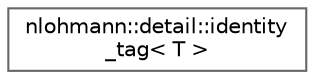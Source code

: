 digraph "Graphical Class Hierarchy"
{
 // LATEX_PDF_SIZE
  bgcolor="transparent";
  edge [fontname=Helvetica,fontsize=10,labelfontname=Helvetica,labelfontsize=10];
  node [fontname=Helvetica,fontsize=10,shape=box,height=0.2,width=0.4];
  rankdir="LR";
  Node0 [id="Node000000",label="nlohmann::detail::identity\l_tag\< T \>",height=0.2,width=0.4,color="grey40", fillcolor="white", style="filled",URL="$structnlohmann_1_1detail_1_1identity__tag.html",tooltip=" "];
}

